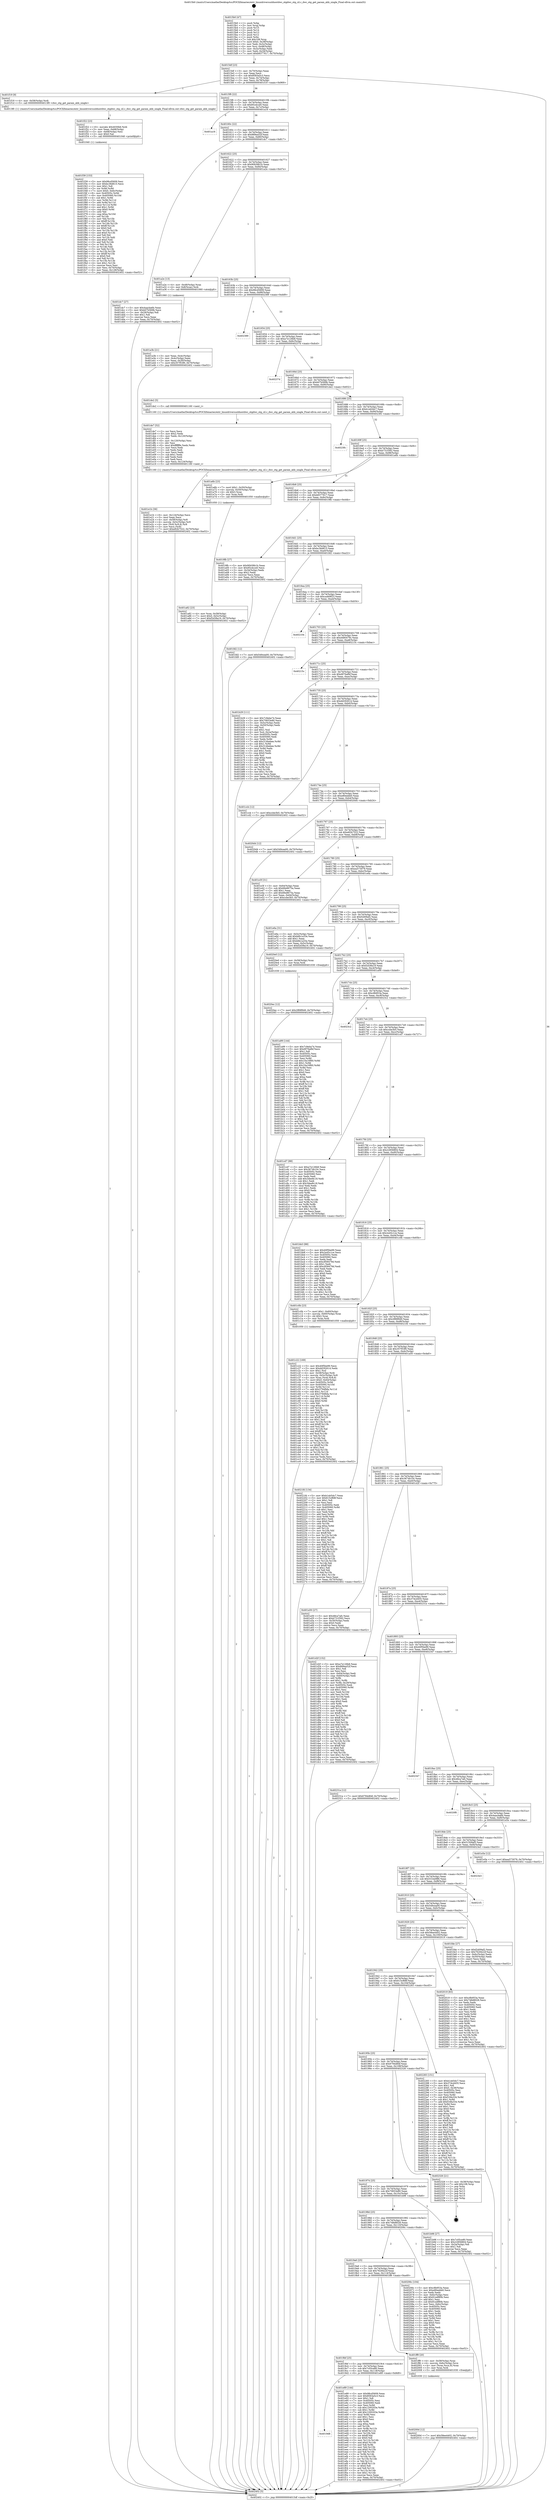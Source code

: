 digraph "0x4015b0" {
  label = "0x4015b0 (/mnt/c/Users/mathe/Desktop/tcc/POCII/binaries/extr_linuxdriversusbhostdwc_otgdwc_otg_cil.c_dwc_otg_get_param_ahb_single_Final-ollvm.out::main(0))"
  labelloc = "t"
  node[shape=record]

  Entry [label="",width=0.3,height=0.3,shape=circle,fillcolor=black,style=filled]
  "0x4015df" [label="{
     0x4015df [23]\l
     | [instrs]\l
     &nbsp;&nbsp;0x4015df \<+3\>: mov -0x70(%rbp),%eax\l
     &nbsp;&nbsp;0x4015e2 \<+2\>: mov %eax,%ecx\l
     &nbsp;&nbsp;0x4015e4 \<+6\>: sub $0x8583a5c3,%ecx\l
     &nbsp;&nbsp;0x4015ea \<+3\>: mov %eax,-0x74(%rbp)\l
     &nbsp;&nbsp;0x4015ed \<+3\>: mov %ecx,-0x78(%rbp)\l
     &nbsp;&nbsp;0x4015f0 \<+6\>: je 0000000000401f19 \<main+0x969\>\l
  }"]
  "0x401f19" [label="{
     0x401f19 [9]\l
     | [instrs]\l
     &nbsp;&nbsp;0x401f19 \<+4\>: mov -0x58(%rbp),%rdi\l
     &nbsp;&nbsp;0x401f1d \<+5\>: call 00000000004013f0 \<dwc_otg_get_param_ahb_single\>\l
     | [calls]\l
     &nbsp;&nbsp;0x4013f0 \{1\} (/mnt/c/Users/mathe/Desktop/tcc/POCII/binaries/extr_linuxdriversusbhostdwc_otgdwc_otg_cil.c_dwc_otg_get_param_ahb_single_Final-ollvm.out::dwc_otg_get_param_ahb_single)\l
  }"]
  "0x4015f6" [label="{
     0x4015f6 [22]\l
     | [instrs]\l
     &nbsp;&nbsp;0x4015f6 \<+5\>: jmp 00000000004015fb \<main+0x4b\>\l
     &nbsp;&nbsp;0x4015fb \<+3\>: mov -0x74(%rbp),%eax\l
     &nbsp;&nbsp;0x4015fe \<+5\>: sub $0x85cdcce0,%eax\l
     &nbsp;&nbsp;0x401603 \<+3\>: mov %eax,-0x7c(%rbp)\l
     &nbsp;&nbsp;0x401606 \<+6\>: je 0000000000401a16 \<main+0x466\>\l
  }"]
  Exit [label="",width=0.3,height=0.3,shape=circle,fillcolor=black,style=filled,peripheries=2]
  "0x401a16" [label="{
     0x401a16\l
  }", style=dashed]
  "0x40160c" [label="{
     0x40160c [22]\l
     | [instrs]\l
     &nbsp;&nbsp;0x40160c \<+5\>: jmp 0000000000401611 \<main+0x61\>\l
     &nbsp;&nbsp;0x401611 \<+3\>: mov -0x74(%rbp),%eax\l
     &nbsp;&nbsp;0x401614 \<+5\>: sub $0x889ea52f,%eax\l
     &nbsp;&nbsp;0x401619 \<+3\>: mov %eax,-0x80(%rbp)\l
     &nbsp;&nbsp;0x40161c \<+6\>: je 0000000000401dc7 \<main+0x817\>\l
  }"]
  "0x4020ec" [label="{
     0x4020ec [12]\l
     | [instrs]\l
     &nbsp;&nbsp;0x4020ec \<+7\>: movl $0x2f89f949,-0x70(%rbp)\l
     &nbsp;&nbsp;0x4020f3 \<+5\>: jmp 0000000000402402 \<main+0xe52\>\l
  }"]
  "0x401dc7" [label="{
     0x401dc7 [27]\l
     | [instrs]\l
     &nbsp;&nbsp;0x401dc7 \<+5\>: mov $0x4aacba6b,%eax\l
     &nbsp;&nbsp;0x401dcc \<+5\>: mov $0xb07b569b,%ecx\l
     &nbsp;&nbsp;0x401dd1 \<+3\>: mov -0x29(%rbp),%dl\l
     &nbsp;&nbsp;0x401dd4 \<+3\>: test $0x1,%dl\l
     &nbsp;&nbsp;0x401dd7 \<+3\>: cmovne %ecx,%eax\l
     &nbsp;&nbsp;0x401dda \<+3\>: mov %eax,-0x70(%rbp)\l
     &nbsp;&nbsp;0x401ddd \<+5\>: jmp 0000000000402402 \<main+0xe52\>\l
  }"]
  "0x401622" [label="{
     0x401622 [25]\l
     | [instrs]\l
     &nbsp;&nbsp;0x401622 \<+5\>: jmp 0000000000401627 \<main+0x77\>\l
     &nbsp;&nbsp;0x401627 \<+3\>: mov -0x74(%rbp),%eax\l
     &nbsp;&nbsp;0x40162a \<+5\>: sub $0x90b58b1b,%eax\l
     &nbsp;&nbsp;0x40162f \<+6\>: mov %eax,-0x84(%rbp)\l
     &nbsp;&nbsp;0x401635 \<+6\>: je 0000000000401a2e \<main+0x47e\>\l
  }"]
  "0x40200d" [label="{
     0x40200d [12]\l
     | [instrs]\l
     &nbsp;&nbsp;0x40200d \<+7\>: movl $0x58ee4402,-0x70(%rbp)\l
     &nbsp;&nbsp;0x402014 \<+5\>: jmp 0000000000402402 \<main+0xe52\>\l
  }"]
  "0x401a2e" [label="{
     0x401a2e [13]\l
     | [instrs]\l
     &nbsp;&nbsp;0x401a2e \<+4\>: mov -0x48(%rbp),%rax\l
     &nbsp;&nbsp;0x401a32 \<+4\>: mov 0x8(%rax),%rdi\l
     &nbsp;&nbsp;0x401a36 \<+5\>: call 0000000000401060 \<atoi@plt\>\l
     | [calls]\l
     &nbsp;&nbsp;0x401060 \{1\} (unknown)\l
  }"]
  "0x40163b" [label="{
     0x40163b [25]\l
     | [instrs]\l
     &nbsp;&nbsp;0x40163b \<+5\>: jmp 0000000000401640 \<main+0x90\>\l
     &nbsp;&nbsp;0x401640 \<+3\>: mov -0x74(%rbp),%eax\l
     &nbsp;&nbsp;0x401643 \<+5\>: sub $0x98cd5609,%eax\l
     &nbsp;&nbsp;0x401648 \<+6\>: mov %eax,-0x88(%rbp)\l
     &nbsp;&nbsp;0x40164e \<+6\>: je 0000000000402389 \<main+0xdd9\>\l
  }"]
  "0x401f39" [label="{
     0x401f39 [153]\l
     | [instrs]\l
     &nbsp;&nbsp;0x401f39 \<+5\>: mov $0x98cd5609,%esi\l
     &nbsp;&nbsp;0x401f3e \<+5\>: mov $0xbc36d615,%ecx\l
     &nbsp;&nbsp;0x401f43 \<+2\>: mov $0x1,%dl\l
     &nbsp;&nbsp;0x401f45 \<+3\>: xor %r8d,%r8d\l
     &nbsp;&nbsp;0x401f48 \<+7\>: movl $0x0,-0x6c(%rbp)\l
     &nbsp;&nbsp;0x401f4f \<+8\>: mov 0x40505c,%r9d\l
     &nbsp;&nbsp;0x401f57 \<+8\>: mov 0x405060,%r10d\l
     &nbsp;&nbsp;0x401f5f \<+4\>: sub $0x1,%r8d\l
     &nbsp;&nbsp;0x401f63 \<+3\>: mov %r9d,%r11d\l
     &nbsp;&nbsp;0x401f66 \<+3\>: add %r8d,%r11d\l
     &nbsp;&nbsp;0x401f69 \<+4\>: imul %r11d,%r9d\l
     &nbsp;&nbsp;0x401f6d \<+4\>: and $0x1,%r9d\l
     &nbsp;&nbsp;0x401f71 \<+4\>: cmp $0x0,%r9d\l
     &nbsp;&nbsp;0x401f75 \<+3\>: sete %bl\l
     &nbsp;&nbsp;0x401f78 \<+4\>: cmp $0xa,%r10d\l
     &nbsp;&nbsp;0x401f7c \<+4\>: setl %r14b\l
     &nbsp;&nbsp;0x401f80 \<+3\>: mov %bl,%r15b\l
     &nbsp;&nbsp;0x401f83 \<+4\>: xor $0xff,%r15b\l
     &nbsp;&nbsp;0x401f87 \<+3\>: mov %r14b,%r12b\l
     &nbsp;&nbsp;0x401f8a \<+4\>: xor $0xff,%r12b\l
     &nbsp;&nbsp;0x401f8e \<+3\>: xor $0x0,%dl\l
     &nbsp;&nbsp;0x401f91 \<+3\>: mov %r15b,%r13b\l
     &nbsp;&nbsp;0x401f94 \<+4\>: and $0x0,%r13b\l
     &nbsp;&nbsp;0x401f98 \<+2\>: and %dl,%bl\l
     &nbsp;&nbsp;0x401f9a \<+3\>: mov %r12b,%dil\l
     &nbsp;&nbsp;0x401f9d \<+4\>: and $0x0,%dil\l
     &nbsp;&nbsp;0x401fa1 \<+3\>: and %dl,%r14b\l
     &nbsp;&nbsp;0x401fa4 \<+3\>: or %bl,%r13b\l
     &nbsp;&nbsp;0x401fa7 \<+3\>: or %r14b,%dil\l
     &nbsp;&nbsp;0x401faa \<+3\>: xor %dil,%r13b\l
     &nbsp;&nbsp;0x401fad \<+3\>: or %r12b,%r15b\l
     &nbsp;&nbsp;0x401fb0 \<+4\>: xor $0xff,%r15b\l
     &nbsp;&nbsp;0x401fb4 \<+3\>: or $0x0,%dl\l
     &nbsp;&nbsp;0x401fb7 \<+3\>: and %dl,%r15b\l
     &nbsp;&nbsp;0x401fba \<+3\>: or %r15b,%r13b\l
     &nbsp;&nbsp;0x401fbd \<+4\>: test $0x1,%r13b\l
     &nbsp;&nbsp;0x401fc1 \<+3\>: cmovne %ecx,%esi\l
     &nbsp;&nbsp;0x401fc4 \<+3\>: mov %esi,-0x70(%rbp)\l
     &nbsp;&nbsp;0x401fc7 \<+6\>: mov %eax,-0x128(%rbp)\l
     &nbsp;&nbsp;0x401fcd \<+5\>: jmp 0000000000402402 \<main+0xe52\>\l
  }"]
  "0x402389" [label="{
     0x402389\l
  }", style=dashed]
  "0x401654" [label="{
     0x401654 [25]\l
     | [instrs]\l
     &nbsp;&nbsp;0x401654 \<+5\>: jmp 0000000000401659 \<main+0xa9\>\l
     &nbsp;&nbsp;0x401659 \<+3\>: mov -0x74(%rbp),%eax\l
     &nbsp;&nbsp;0x40165c \<+5\>: sub $0xa7e126b8,%eax\l
     &nbsp;&nbsp;0x401661 \<+6\>: mov %eax,-0x8c(%rbp)\l
     &nbsp;&nbsp;0x401667 \<+6\>: je 000000000040237d \<main+0xdcd\>\l
  }"]
  "0x401f22" [label="{
     0x401f22 [23]\l
     | [instrs]\l
     &nbsp;&nbsp;0x401f22 \<+10\>: movabs $0x4030b6,%rdi\l
     &nbsp;&nbsp;0x401f2c \<+3\>: mov %eax,-0x68(%rbp)\l
     &nbsp;&nbsp;0x401f2f \<+3\>: mov -0x68(%rbp),%esi\l
     &nbsp;&nbsp;0x401f32 \<+2\>: mov $0x0,%al\l
     &nbsp;&nbsp;0x401f34 \<+5\>: call 0000000000401040 \<printf@plt\>\l
     | [calls]\l
     &nbsp;&nbsp;0x401040 \{1\} (unknown)\l
  }"]
  "0x40237d" [label="{
     0x40237d\l
  }", style=dashed]
  "0x40166d" [label="{
     0x40166d [25]\l
     | [instrs]\l
     &nbsp;&nbsp;0x40166d \<+5\>: jmp 0000000000401672 \<main+0xc2\>\l
     &nbsp;&nbsp;0x401672 \<+3\>: mov -0x74(%rbp),%eax\l
     &nbsp;&nbsp;0x401675 \<+5\>: sub $0xb07b569b,%eax\l
     &nbsp;&nbsp;0x40167a \<+6\>: mov %eax,-0x90(%rbp)\l
     &nbsp;&nbsp;0x401680 \<+6\>: je 0000000000401de2 \<main+0x832\>\l
  }"]
  "0x4019d8" [label="{
     0x4019d8\l
  }", style=dashed]
  "0x401de2" [label="{
     0x401de2 [5]\l
     | [instrs]\l
     &nbsp;&nbsp;0x401de2 \<+5\>: call 0000000000401160 \<next_i\>\l
     | [calls]\l
     &nbsp;&nbsp;0x401160 \{1\} (/mnt/c/Users/mathe/Desktop/tcc/POCII/binaries/extr_linuxdriversusbhostdwc_otgdwc_otg_cil.c_dwc_otg_get_param_ahb_single_Final-ollvm.out::next_i)\l
  }"]
  "0x401686" [label="{
     0x401686 [25]\l
     | [instrs]\l
     &nbsp;&nbsp;0x401686 \<+5\>: jmp 000000000040168b \<main+0xdb\>\l
     &nbsp;&nbsp;0x40168b \<+3\>: mov -0x74(%rbp),%eax\l
     &nbsp;&nbsp;0x40168e \<+5\>: sub $0xb1eb5dc7,%eax\l
     &nbsp;&nbsp;0x401693 \<+6\>: mov %eax,-0x94(%rbp)\l
     &nbsp;&nbsp;0x401699 \<+6\>: je 00000000004023f4 \<main+0xe44\>\l
  }"]
  "0x401e89" [label="{
     0x401e89 [144]\l
     | [instrs]\l
     &nbsp;&nbsp;0x401e89 \<+5\>: mov $0x98cd5609,%eax\l
     &nbsp;&nbsp;0x401e8e \<+5\>: mov $0x8583a5c3,%ecx\l
     &nbsp;&nbsp;0x401e93 \<+2\>: mov $0x1,%dl\l
     &nbsp;&nbsp;0x401e95 \<+7\>: mov 0x40505c,%esi\l
     &nbsp;&nbsp;0x401e9c \<+7\>: mov 0x405060,%edi\l
     &nbsp;&nbsp;0x401ea3 \<+3\>: mov %esi,%r8d\l
     &nbsp;&nbsp;0x401ea6 \<+7\>: sub $0x1200203e,%r8d\l
     &nbsp;&nbsp;0x401ead \<+4\>: sub $0x1,%r8d\l
     &nbsp;&nbsp;0x401eb1 \<+7\>: add $0x1200203e,%r8d\l
     &nbsp;&nbsp;0x401eb8 \<+4\>: imul %r8d,%esi\l
     &nbsp;&nbsp;0x401ebc \<+3\>: and $0x1,%esi\l
     &nbsp;&nbsp;0x401ebf \<+3\>: cmp $0x0,%esi\l
     &nbsp;&nbsp;0x401ec2 \<+4\>: sete %r9b\l
     &nbsp;&nbsp;0x401ec6 \<+3\>: cmp $0xa,%edi\l
     &nbsp;&nbsp;0x401ec9 \<+4\>: setl %r10b\l
     &nbsp;&nbsp;0x401ecd \<+3\>: mov %r9b,%r11b\l
     &nbsp;&nbsp;0x401ed0 \<+4\>: xor $0xff,%r11b\l
     &nbsp;&nbsp;0x401ed4 \<+3\>: mov %r10b,%bl\l
     &nbsp;&nbsp;0x401ed7 \<+3\>: xor $0xff,%bl\l
     &nbsp;&nbsp;0x401eda \<+3\>: xor $0x0,%dl\l
     &nbsp;&nbsp;0x401edd \<+3\>: mov %r11b,%r14b\l
     &nbsp;&nbsp;0x401ee0 \<+4\>: and $0x0,%r14b\l
     &nbsp;&nbsp;0x401ee4 \<+3\>: and %dl,%r9b\l
     &nbsp;&nbsp;0x401ee7 \<+3\>: mov %bl,%r15b\l
     &nbsp;&nbsp;0x401eea \<+4\>: and $0x0,%r15b\l
     &nbsp;&nbsp;0x401eee \<+3\>: and %dl,%r10b\l
     &nbsp;&nbsp;0x401ef1 \<+3\>: or %r9b,%r14b\l
     &nbsp;&nbsp;0x401ef4 \<+3\>: or %r10b,%r15b\l
     &nbsp;&nbsp;0x401ef7 \<+3\>: xor %r15b,%r14b\l
     &nbsp;&nbsp;0x401efa \<+3\>: or %bl,%r11b\l
     &nbsp;&nbsp;0x401efd \<+4\>: xor $0xff,%r11b\l
     &nbsp;&nbsp;0x401f01 \<+3\>: or $0x0,%dl\l
     &nbsp;&nbsp;0x401f04 \<+3\>: and %dl,%r11b\l
     &nbsp;&nbsp;0x401f07 \<+3\>: or %r11b,%r14b\l
     &nbsp;&nbsp;0x401f0a \<+4\>: test $0x1,%r14b\l
     &nbsp;&nbsp;0x401f0e \<+3\>: cmovne %ecx,%eax\l
     &nbsp;&nbsp;0x401f11 \<+3\>: mov %eax,-0x70(%rbp)\l
     &nbsp;&nbsp;0x401f14 \<+5\>: jmp 0000000000402402 \<main+0xe52\>\l
  }"]
  "0x4023f4" [label="{
     0x4023f4\l
  }", style=dashed]
  "0x40169f" [label="{
     0x40169f [25]\l
     | [instrs]\l
     &nbsp;&nbsp;0x40169f \<+5\>: jmp 00000000004016a4 \<main+0xf4\>\l
     &nbsp;&nbsp;0x4016a4 \<+3\>: mov -0x74(%rbp),%eax\l
     &nbsp;&nbsp;0x4016a7 \<+5\>: sub $0xb731f392,%eax\l
     &nbsp;&nbsp;0x4016ac \<+6\>: mov %eax,-0x98(%rbp)\l
     &nbsp;&nbsp;0x4016b2 \<+6\>: je 0000000000401a6b \<main+0x4bb\>\l
  }"]
  "0x4019bf" [label="{
     0x4019bf [25]\l
     | [instrs]\l
     &nbsp;&nbsp;0x4019bf \<+5\>: jmp 00000000004019c4 \<main+0x414\>\l
     &nbsp;&nbsp;0x4019c4 \<+3\>: mov -0x74(%rbp),%eax\l
     &nbsp;&nbsp;0x4019c7 \<+5\>: sub $0x7c05ce80,%eax\l
     &nbsp;&nbsp;0x4019cc \<+6\>: mov %eax,-0x118(%rbp)\l
     &nbsp;&nbsp;0x4019d2 \<+6\>: je 0000000000401e89 \<main+0x8d9\>\l
  }"]
  "0x401a6b" [label="{
     0x401a6b [23]\l
     | [instrs]\l
     &nbsp;&nbsp;0x401a6b \<+7\>: movl $0x1,-0x50(%rbp)\l
     &nbsp;&nbsp;0x401a72 \<+4\>: movslq -0x50(%rbp),%rax\l
     &nbsp;&nbsp;0x401a76 \<+4\>: shl $0x3,%rax\l
     &nbsp;&nbsp;0x401a7a \<+3\>: mov %rax,%rdi\l
     &nbsp;&nbsp;0x401a7d \<+5\>: call 0000000000401050 \<malloc@plt\>\l
     | [calls]\l
     &nbsp;&nbsp;0x401050 \{1\} (unknown)\l
  }"]
  "0x4016b8" [label="{
     0x4016b8 [25]\l
     | [instrs]\l
     &nbsp;&nbsp;0x4016b8 \<+5\>: jmp 00000000004016bd \<main+0x10d\>\l
     &nbsp;&nbsp;0x4016bd \<+3\>: mov -0x74(%rbp),%eax\l
     &nbsp;&nbsp;0x4016c0 \<+5\>: sub $0xb8377617,%eax\l
     &nbsp;&nbsp;0x4016c5 \<+6\>: mov %eax,-0x9c(%rbp)\l
     &nbsp;&nbsp;0x4016cb \<+6\>: je 00000000004019fb \<main+0x44b\>\l
  }"]
  "0x401ff9" [label="{
     0x401ff9 [20]\l
     | [instrs]\l
     &nbsp;&nbsp;0x401ff9 \<+4\>: mov -0x58(%rbp),%rax\l
     &nbsp;&nbsp;0x401ffd \<+4\>: movslq -0x6c(%rbp),%rcx\l
     &nbsp;&nbsp;0x402001 \<+4\>: mov (%rax,%rcx,8),%rax\l
     &nbsp;&nbsp;0x402005 \<+3\>: mov %rax,%rdi\l
     &nbsp;&nbsp;0x402008 \<+5\>: call 0000000000401030 \<free@plt\>\l
     | [calls]\l
     &nbsp;&nbsp;0x401030 \{1\} (unknown)\l
  }"]
  "0x4019fb" [label="{
     0x4019fb [27]\l
     | [instrs]\l
     &nbsp;&nbsp;0x4019fb \<+5\>: mov $0x90b58b1b,%eax\l
     &nbsp;&nbsp;0x401a00 \<+5\>: mov $0x85cdcce0,%ecx\l
     &nbsp;&nbsp;0x401a05 \<+3\>: mov -0x34(%rbp),%edx\l
     &nbsp;&nbsp;0x401a08 \<+3\>: cmp $0x2,%edx\l
     &nbsp;&nbsp;0x401a0b \<+3\>: cmovne %ecx,%eax\l
     &nbsp;&nbsp;0x401a0e \<+3\>: mov %eax,-0x70(%rbp)\l
     &nbsp;&nbsp;0x401a11 \<+5\>: jmp 0000000000402402 \<main+0xe52\>\l
  }"]
  "0x4016d1" [label="{
     0x4016d1 [25]\l
     | [instrs]\l
     &nbsp;&nbsp;0x4016d1 \<+5\>: jmp 00000000004016d6 \<main+0x126\>\l
     &nbsp;&nbsp;0x4016d6 \<+3\>: mov -0x74(%rbp),%eax\l
     &nbsp;&nbsp;0x4016d9 \<+5\>: sub $0xbc36d615,%eax\l
     &nbsp;&nbsp;0x4016de \<+6\>: mov %eax,-0xa0(%rbp)\l
     &nbsp;&nbsp;0x4016e4 \<+6\>: je 0000000000401fd2 \<main+0xa22\>\l
  }"]
  "0x402402" [label="{
     0x402402 [5]\l
     | [instrs]\l
     &nbsp;&nbsp;0x402402 \<+5\>: jmp 00000000004015df \<main+0x2f\>\l
  }"]
  "0x4015b0" [label="{
     0x4015b0 [47]\l
     | [instrs]\l
     &nbsp;&nbsp;0x4015b0 \<+1\>: push %rbp\l
     &nbsp;&nbsp;0x4015b1 \<+3\>: mov %rsp,%rbp\l
     &nbsp;&nbsp;0x4015b4 \<+2\>: push %r15\l
     &nbsp;&nbsp;0x4015b6 \<+2\>: push %r14\l
     &nbsp;&nbsp;0x4015b8 \<+2\>: push %r13\l
     &nbsp;&nbsp;0x4015ba \<+2\>: push %r12\l
     &nbsp;&nbsp;0x4015bc \<+1\>: push %rbx\l
     &nbsp;&nbsp;0x4015bd \<+7\>: sub $0x108,%rsp\l
     &nbsp;&nbsp;0x4015c4 \<+7\>: movl $0x0,-0x38(%rbp)\l
     &nbsp;&nbsp;0x4015cb \<+3\>: mov %edi,-0x3c(%rbp)\l
     &nbsp;&nbsp;0x4015ce \<+4\>: mov %rsi,-0x48(%rbp)\l
     &nbsp;&nbsp;0x4015d2 \<+3\>: mov -0x3c(%rbp),%edi\l
     &nbsp;&nbsp;0x4015d5 \<+3\>: mov %edi,-0x34(%rbp)\l
     &nbsp;&nbsp;0x4015d8 \<+7\>: movl $0xb8377617,-0x70(%rbp)\l
  }"]
  "0x401a3b" [label="{
     0x401a3b [21]\l
     | [instrs]\l
     &nbsp;&nbsp;0x401a3b \<+3\>: mov %eax,-0x4c(%rbp)\l
     &nbsp;&nbsp;0x401a3e \<+3\>: mov -0x4c(%rbp),%eax\l
     &nbsp;&nbsp;0x401a41 \<+3\>: mov %eax,-0x30(%rbp)\l
     &nbsp;&nbsp;0x401a44 \<+7\>: movl $0x357f53f0,-0x70(%rbp)\l
     &nbsp;&nbsp;0x401a4b \<+5\>: jmp 0000000000402402 \<main+0xe52\>\l
  }"]
  "0x4019a6" [label="{
     0x4019a6 [25]\l
     | [instrs]\l
     &nbsp;&nbsp;0x4019a6 \<+5\>: jmp 00000000004019ab \<main+0x3fb\>\l
     &nbsp;&nbsp;0x4019ab \<+3\>: mov -0x74(%rbp),%eax\l
     &nbsp;&nbsp;0x4019ae \<+5\>: sub $0x7629422f,%eax\l
     &nbsp;&nbsp;0x4019b3 \<+6\>: mov %eax,-0x114(%rbp)\l
     &nbsp;&nbsp;0x4019b9 \<+6\>: je 0000000000401ff9 \<main+0xa49\>\l
  }"]
  "0x401fd2" [label="{
     0x401fd2 [12]\l
     | [instrs]\l
     &nbsp;&nbsp;0x401fd2 \<+7\>: movl $0x549cea00,-0x70(%rbp)\l
     &nbsp;&nbsp;0x401fd9 \<+5\>: jmp 0000000000402402 \<main+0xe52\>\l
  }"]
  "0x4016ea" [label="{
     0x4016ea [25]\l
     | [instrs]\l
     &nbsp;&nbsp;0x4016ea \<+5\>: jmp 00000000004016ef \<main+0x13f\>\l
     &nbsp;&nbsp;0x4016ef \<+3\>: mov -0x74(%rbp),%eax\l
     &nbsp;&nbsp;0x4016f2 \<+5\>: sub $0xca469f23,%eax\l
     &nbsp;&nbsp;0x4016f7 \<+6\>: mov %eax,-0xa4(%rbp)\l
     &nbsp;&nbsp;0x4016fd \<+6\>: je 0000000000402104 \<main+0xb54\>\l
  }"]
  "0x40206c" [label="{
     0x40206c [104]\l
     | [instrs]\l
     &nbsp;&nbsp;0x40206c \<+5\>: mov $0xc8b953a,%eax\l
     &nbsp;&nbsp;0x402071 \<+5\>: mov $0xe80eebb0,%ecx\l
     &nbsp;&nbsp;0x402076 \<+2\>: xor %edx,%edx\l
     &nbsp;&nbsp;0x402078 \<+3\>: mov -0x6c(%rbp),%esi\l
     &nbsp;&nbsp;0x40207b \<+6\>: add $0x91edf80b,%esi\l
     &nbsp;&nbsp;0x402081 \<+3\>: add $0x1,%esi\l
     &nbsp;&nbsp;0x402084 \<+6\>: sub $0x91edf80b,%esi\l
     &nbsp;&nbsp;0x40208a \<+3\>: mov %esi,-0x6c(%rbp)\l
     &nbsp;&nbsp;0x40208d \<+7\>: mov 0x40505c,%esi\l
     &nbsp;&nbsp;0x402094 \<+7\>: mov 0x405060,%edi\l
     &nbsp;&nbsp;0x40209b \<+3\>: sub $0x1,%edx\l
     &nbsp;&nbsp;0x40209e \<+3\>: mov %esi,%r8d\l
     &nbsp;&nbsp;0x4020a1 \<+3\>: add %edx,%r8d\l
     &nbsp;&nbsp;0x4020a4 \<+4\>: imul %r8d,%esi\l
     &nbsp;&nbsp;0x4020a8 \<+3\>: and $0x1,%esi\l
     &nbsp;&nbsp;0x4020ab \<+3\>: cmp $0x0,%esi\l
     &nbsp;&nbsp;0x4020ae \<+4\>: sete %r9b\l
     &nbsp;&nbsp;0x4020b2 \<+3\>: cmp $0xa,%edi\l
     &nbsp;&nbsp;0x4020b5 \<+4\>: setl %r10b\l
     &nbsp;&nbsp;0x4020b9 \<+3\>: mov %r9b,%r11b\l
     &nbsp;&nbsp;0x4020bc \<+3\>: and %r10b,%r11b\l
     &nbsp;&nbsp;0x4020bf \<+3\>: xor %r10b,%r9b\l
     &nbsp;&nbsp;0x4020c2 \<+3\>: or %r9b,%r11b\l
     &nbsp;&nbsp;0x4020c5 \<+4\>: test $0x1,%r11b\l
     &nbsp;&nbsp;0x4020c9 \<+3\>: cmovne %ecx,%eax\l
     &nbsp;&nbsp;0x4020cc \<+3\>: mov %eax,-0x70(%rbp)\l
     &nbsp;&nbsp;0x4020cf \<+5\>: jmp 0000000000402402 \<main+0xe52\>\l
  }"]
  "0x402104" [label="{
     0x402104\l
  }", style=dashed]
  "0x401703" [label="{
     0x401703 [25]\l
     | [instrs]\l
     &nbsp;&nbsp;0x401703 \<+5\>: jmp 0000000000401708 \<main+0x158\>\l
     &nbsp;&nbsp;0x401708 \<+3\>: mov -0x74(%rbp),%eax\l
     &nbsp;&nbsp;0x40170b \<+5\>: sub $0xd480479c,%eax\l
     &nbsp;&nbsp;0x401710 \<+6\>: mov %eax,-0xa8(%rbp)\l
     &nbsp;&nbsp;0x401716 \<+6\>: je 000000000040215c \<main+0xbac\>\l
  }"]
  "0x401e1b" [label="{
     0x401e1b [36]\l
     | [instrs]\l
     &nbsp;&nbsp;0x401e1b \<+6\>: mov -0x124(%rbp),%ecx\l
     &nbsp;&nbsp;0x401e21 \<+3\>: imul %eax,%ecx\l
     &nbsp;&nbsp;0x401e24 \<+4\>: mov -0x58(%rbp),%r8\l
     &nbsp;&nbsp;0x401e28 \<+4\>: movslq -0x5c(%rbp),%r9\l
     &nbsp;&nbsp;0x401e2c \<+4\>: mov (%r8,%r9,8),%r8\l
     &nbsp;&nbsp;0x401e30 \<+3\>: mov %ecx,(%r8)\l
     &nbsp;&nbsp;0x401e33 \<+7\>: movl $0xe82b7522,-0x70(%rbp)\l
     &nbsp;&nbsp;0x401e3a \<+5\>: jmp 0000000000402402 \<main+0xe52\>\l
  }"]
  "0x40215c" [label="{
     0x40215c\l
  }", style=dashed]
  "0x40171c" [label="{
     0x40171c [25]\l
     | [instrs]\l
     &nbsp;&nbsp;0x40171c \<+5\>: jmp 0000000000401721 \<main+0x171\>\l
     &nbsp;&nbsp;0x401721 \<+3\>: mov -0x74(%rbp),%eax\l
     &nbsp;&nbsp;0x401724 \<+5\>: sub $0xd976afbf,%eax\l
     &nbsp;&nbsp;0x401729 \<+6\>: mov %eax,-0xac(%rbp)\l
     &nbsp;&nbsp;0x40172f \<+6\>: je 0000000000401b29 \<main+0x579\>\l
  }"]
  "0x401de7" [label="{
     0x401de7 [52]\l
     | [instrs]\l
     &nbsp;&nbsp;0x401de7 \<+2\>: xor %ecx,%ecx\l
     &nbsp;&nbsp;0x401de9 \<+5\>: mov $0x2,%edx\l
     &nbsp;&nbsp;0x401dee \<+6\>: mov %edx,-0x120(%rbp)\l
     &nbsp;&nbsp;0x401df4 \<+1\>: cltd\l
     &nbsp;&nbsp;0x401df5 \<+6\>: mov -0x120(%rbp),%esi\l
     &nbsp;&nbsp;0x401dfb \<+2\>: idiv %esi\l
     &nbsp;&nbsp;0x401dfd \<+6\>: imul $0xfffffffe,%edx,%edx\l
     &nbsp;&nbsp;0x401e03 \<+2\>: mov %ecx,%edi\l
     &nbsp;&nbsp;0x401e05 \<+2\>: sub %edx,%edi\l
     &nbsp;&nbsp;0x401e07 \<+2\>: mov %ecx,%edx\l
     &nbsp;&nbsp;0x401e09 \<+3\>: sub $0x1,%edx\l
     &nbsp;&nbsp;0x401e0c \<+2\>: add %edx,%edi\l
     &nbsp;&nbsp;0x401e0e \<+2\>: sub %edi,%ecx\l
     &nbsp;&nbsp;0x401e10 \<+6\>: mov %ecx,-0x124(%rbp)\l
     &nbsp;&nbsp;0x401e16 \<+5\>: call 0000000000401160 \<next_i\>\l
     | [calls]\l
     &nbsp;&nbsp;0x401160 \{1\} (/mnt/c/Users/mathe/Desktop/tcc/POCII/binaries/extr_linuxdriversusbhostdwc_otgdwc_otg_cil.c_dwc_otg_get_param_ahb_single_Final-ollvm.out::next_i)\l
  }"]
  "0x401b29" [label="{
     0x401b29 [111]\l
     | [instrs]\l
     &nbsp;&nbsp;0x401b29 \<+5\>: mov $0x7c9eba74,%eax\l
     &nbsp;&nbsp;0x401b2e \<+5\>: mov $0x70653e80,%ecx\l
     &nbsp;&nbsp;0x401b33 \<+3\>: mov -0x5c(%rbp),%edx\l
     &nbsp;&nbsp;0x401b36 \<+3\>: cmp -0x50(%rbp),%edx\l
     &nbsp;&nbsp;0x401b39 \<+4\>: setl %sil\l
     &nbsp;&nbsp;0x401b3d \<+4\>: and $0x1,%sil\l
     &nbsp;&nbsp;0x401b41 \<+4\>: mov %sil,-0x2a(%rbp)\l
     &nbsp;&nbsp;0x401b45 \<+7\>: mov 0x40505c,%edx\l
     &nbsp;&nbsp;0x401b4c \<+7\>: mov 0x405060,%edi\l
     &nbsp;&nbsp;0x401b53 \<+3\>: mov %edx,%r8d\l
     &nbsp;&nbsp;0x401b56 \<+7\>: add $0x314bebee,%r8d\l
     &nbsp;&nbsp;0x401b5d \<+4\>: sub $0x1,%r8d\l
     &nbsp;&nbsp;0x401b61 \<+7\>: sub $0x314bebee,%r8d\l
     &nbsp;&nbsp;0x401b68 \<+4\>: imul %r8d,%edx\l
     &nbsp;&nbsp;0x401b6c \<+3\>: and $0x1,%edx\l
     &nbsp;&nbsp;0x401b6f \<+3\>: cmp $0x0,%edx\l
     &nbsp;&nbsp;0x401b72 \<+4\>: sete %sil\l
     &nbsp;&nbsp;0x401b76 \<+3\>: cmp $0xa,%edi\l
     &nbsp;&nbsp;0x401b79 \<+4\>: setl %r9b\l
     &nbsp;&nbsp;0x401b7d \<+3\>: mov %sil,%r10b\l
     &nbsp;&nbsp;0x401b80 \<+3\>: and %r9b,%r10b\l
     &nbsp;&nbsp;0x401b83 \<+3\>: xor %r9b,%sil\l
     &nbsp;&nbsp;0x401b86 \<+3\>: or %sil,%r10b\l
     &nbsp;&nbsp;0x401b89 \<+4\>: test $0x1,%r10b\l
     &nbsp;&nbsp;0x401b8d \<+3\>: cmovne %ecx,%eax\l
     &nbsp;&nbsp;0x401b90 \<+3\>: mov %eax,-0x70(%rbp)\l
     &nbsp;&nbsp;0x401b93 \<+5\>: jmp 0000000000402402 \<main+0xe52\>\l
  }"]
  "0x401735" [label="{
     0x401735 [25]\l
     | [instrs]\l
     &nbsp;&nbsp;0x401735 \<+5\>: jmp 000000000040173a \<main+0x18a\>\l
     &nbsp;&nbsp;0x40173a \<+3\>: mov -0x74(%rbp),%eax\l
     &nbsp;&nbsp;0x40173d \<+5\>: sub $0xdd292614,%eax\l
     &nbsp;&nbsp;0x401742 \<+6\>: mov %eax,-0xb0(%rbp)\l
     &nbsp;&nbsp;0x401748 \<+6\>: je 0000000000401ccb \<main+0x71b\>\l
  }"]
  "0x401c22" [label="{
     0x401c22 [169]\l
     | [instrs]\l
     &nbsp;&nbsp;0x401c22 \<+5\>: mov $0x40f5be99,%ecx\l
     &nbsp;&nbsp;0x401c27 \<+5\>: mov $0xdd292614,%edx\l
     &nbsp;&nbsp;0x401c2c \<+3\>: mov $0x1,%sil\l
     &nbsp;&nbsp;0x401c2f \<+4\>: mov -0x58(%rbp),%rdi\l
     &nbsp;&nbsp;0x401c33 \<+4\>: movslq -0x5c(%rbp),%r8\l
     &nbsp;&nbsp;0x401c37 \<+4\>: mov %rax,(%rdi,%r8,8)\l
     &nbsp;&nbsp;0x401c3b \<+7\>: movl $0x0,-0x64(%rbp)\l
     &nbsp;&nbsp;0x401c42 \<+8\>: mov 0x40505c,%r9d\l
     &nbsp;&nbsp;0x401c4a \<+8\>: mov 0x405060,%r10d\l
     &nbsp;&nbsp;0x401c52 \<+3\>: mov %r9d,%r11d\l
     &nbsp;&nbsp;0x401c55 \<+7\>: add $0x3794fbfa,%r11d\l
     &nbsp;&nbsp;0x401c5c \<+4\>: sub $0x1,%r11d\l
     &nbsp;&nbsp;0x401c60 \<+7\>: sub $0x3794fbfa,%r11d\l
     &nbsp;&nbsp;0x401c67 \<+4\>: imul %r11d,%r9d\l
     &nbsp;&nbsp;0x401c6b \<+4\>: and $0x1,%r9d\l
     &nbsp;&nbsp;0x401c6f \<+4\>: cmp $0x0,%r9d\l
     &nbsp;&nbsp;0x401c73 \<+3\>: sete %bl\l
     &nbsp;&nbsp;0x401c76 \<+4\>: cmp $0xa,%r10d\l
     &nbsp;&nbsp;0x401c7a \<+4\>: setl %r14b\l
     &nbsp;&nbsp;0x401c7e \<+3\>: mov %bl,%r15b\l
     &nbsp;&nbsp;0x401c81 \<+4\>: xor $0xff,%r15b\l
     &nbsp;&nbsp;0x401c85 \<+3\>: mov %r14b,%r12b\l
     &nbsp;&nbsp;0x401c88 \<+4\>: xor $0xff,%r12b\l
     &nbsp;&nbsp;0x401c8c \<+4\>: xor $0x1,%sil\l
     &nbsp;&nbsp;0x401c90 \<+3\>: mov %r15b,%r13b\l
     &nbsp;&nbsp;0x401c93 \<+4\>: and $0xff,%r13b\l
     &nbsp;&nbsp;0x401c97 \<+3\>: and %sil,%bl\l
     &nbsp;&nbsp;0x401c9a \<+3\>: mov %r12b,%al\l
     &nbsp;&nbsp;0x401c9d \<+2\>: and $0xff,%al\l
     &nbsp;&nbsp;0x401c9f \<+3\>: and %sil,%r14b\l
     &nbsp;&nbsp;0x401ca2 \<+3\>: or %bl,%r13b\l
     &nbsp;&nbsp;0x401ca5 \<+3\>: or %r14b,%al\l
     &nbsp;&nbsp;0x401ca8 \<+3\>: xor %al,%r13b\l
     &nbsp;&nbsp;0x401cab \<+3\>: or %r12b,%r15b\l
     &nbsp;&nbsp;0x401cae \<+4\>: xor $0xff,%r15b\l
     &nbsp;&nbsp;0x401cb2 \<+4\>: or $0x1,%sil\l
     &nbsp;&nbsp;0x401cb6 \<+3\>: and %sil,%r15b\l
     &nbsp;&nbsp;0x401cb9 \<+3\>: or %r15b,%r13b\l
     &nbsp;&nbsp;0x401cbc \<+4\>: test $0x1,%r13b\l
     &nbsp;&nbsp;0x401cc0 \<+3\>: cmovne %edx,%ecx\l
     &nbsp;&nbsp;0x401cc3 \<+3\>: mov %ecx,-0x70(%rbp)\l
     &nbsp;&nbsp;0x401cc6 \<+5\>: jmp 0000000000402402 \<main+0xe52\>\l
  }"]
  "0x401ccb" [label="{
     0x401ccb [12]\l
     | [instrs]\l
     &nbsp;&nbsp;0x401ccb \<+7\>: movl $0xccbe3b5,-0x70(%rbp)\l
     &nbsp;&nbsp;0x401cd2 \<+5\>: jmp 0000000000402402 \<main+0xe52\>\l
  }"]
  "0x40174e" [label="{
     0x40174e [25]\l
     | [instrs]\l
     &nbsp;&nbsp;0x40174e \<+5\>: jmp 0000000000401753 \<main+0x1a3\>\l
     &nbsp;&nbsp;0x401753 \<+3\>: mov -0x74(%rbp),%eax\l
     &nbsp;&nbsp;0x401756 \<+5\>: sub $0xe80eebb0,%eax\l
     &nbsp;&nbsp;0x40175b \<+6\>: mov %eax,-0xb4(%rbp)\l
     &nbsp;&nbsp;0x401761 \<+6\>: je 00000000004020d4 \<main+0xb24\>\l
  }"]
  "0x40198d" [label="{
     0x40198d [25]\l
     | [instrs]\l
     &nbsp;&nbsp;0x40198d \<+5\>: jmp 0000000000401992 \<main+0x3e2\>\l
     &nbsp;&nbsp;0x401992 \<+3\>: mov -0x74(%rbp),%eax\l
     &nbsp;&nbsp;0x401995 \<+5\>: sub $0x748d8028,%eax\l
     &nbsp;&nbsp;0x40199a \<+6\>: mov %eax,-0x110(%rbp)\l
     &nbsp;&nbsp;0x4019a0 \<+6\>: je 000000000040206c \<main+0xabc\>\l
  }"]
  "0x4020d4" [label="{
     0x4020d4 [12]\l
     | [instrs]\l
     &nbsp;&nbsp;0x4020d4 \<+7\>: movl $0x549cea00,-0x70(%rbp)\l
     &nbsp;&nbsp;0x4020db \<+5\>: jmp 0000000000402402 \<main+0xe52\>\l
  }"]
  "0x401767" [label="{
     0x401767 [25]\l
     | [instrs]\l
     &nbsp;&nbsp;0x401767 \<+5\>: jmp 000000000040176c \<main+0x1bc\>\l
     &nbsp;&nbsp;0x40176c \<+3\>: mov -0x74(%rbp),%eax\l
     &nbsp;&nbsp;0x40176f \<+5\>: sub $0xe82b7522,%eax\l
     &nbsp;&nbsp;0x401774 \<+6\>: mov %eax,-0xb8(%rbp)\l
     &nbsp;&nbsp;0x40177a \<+6\>: je 0000000000401e3f \<main+0x88f\>\l
  }"]
  "0x401b98" [label="{
     0x401b98 [27]\l
     | [instrs]\l
     &nbsp;&nbsp;0x401b98 \<+5\>: mov $0x7c05ce80,%eax\l
     &nbsp;&nbsp;0x401b9d \<+5\>: mov $0x22856804,%ecx\l
     &nbsp;&nbsp;0x401ba2 \<+3\>: mov -0x2a(%rbp),%dl\l
     &nbsp;&nbsp;0x401ba5 \<+3\>: test $0x1,%dl\l
     &nbsp;&nbsp;0x401ba8 \<+3\>: cmovne %ecx,%eax\l
     &nbsp;&nbsp;0x401bab \<+3\>: mov %eax,-0x70(%rbp)\l
     &nbsp;&nbsp;0x401bae \<+5\>: jmp 0000000000402402 \<main+0xe52\>\l
  }"]
  "0x401e3f" [label="{
     0x401e3f [31]\l
     | [instrs]\l
     &nbsp;&nbsp;0x401e3f \<+3\>: mov -0x64(%rbp),%eax\l
     &nbsp;&nbsp;0x401e42 \<+5\>: sub $0x66e8675a,%eax\l
     &nbsp;&nbsp;0x401e47 \<+3\>: add $0x1,%eax\l
     &nbsp;&nbsp;0x401e4a \<+5\>: add $0x66e8675a,%eax\l
     &nbsp;&nbsp;0x401e4f \<+3\>: mov %eax,-0x64(%rbp)\l
     &nbsp;&nbsp;0x401e52 \<+7\>: movl $0xccbe3b5,-0x70(%rbp)\l
     &nbsp;&nbsp;0x401e59 \<+5\>: jmp 0000000000402402 \<main+0xe52\>\l
  }"]
  "0x401780" [label="{
     0x401780 [25]\l
     | [instrs]\l
     &nbsp;&nbsp;0x401780 \<+5\>: jmp 0000000000401785 \<main+0x1d5\>\l
     &nbsp;&nbsp;0x401785 \<+3\>: mov -0x74(%rbp),%eax\l
     &nbsp;&nbsp;0x401788 \<+5\>: sub $0xea573079,%eax\l
     &nbsp;&nbsp;0x40178d \<+6\>: mov %eax,-0xbc(%rbp)\l
     &nbsp;&nbsp;0x401793 \<+6\>: je 0000000000401e6a \<main+0x8ba\>\l
  }"]
  "0x401974" [label="{
     0x401974 [25]\l
     | [instrs]\l
     &nbsp;&nbsp;0x401974 \<+5\>: jmp 0000000000401979 \<main+0x3c9\>\l
     &nbsp;&nbsp;0x401979 \<+3\>: mov -0x74(%rbp),%eax\l
     &nbsp;&nbsp;0x40197c \<+5\>: sub $0x70653e80,%eax\l
     &nbsp;&nbsp;0x401981 \<+6\>: mov %eax,-0x10c(%rbp)\l
     &nbsp;&nbsp;0x401987 \<+6\>: je 0000000000401b98 \<main+0x5e8\>\l
  }"]
  "0x401e6a" [label="{
     0x401e6a [31]\l
     | [instrs]\l
     &nbsp;&nbsp;0x401e6a \<+3\>: mov -0x5c(%rbp),%eax\l
     &nbsp;&nbsp;0x401e6d \<+5\>: add $0xb6b1a33e,%eax\l
     &nbsp;&nbsp;0x401e72 \<+3\>: add $0x1,%eax\l
     &nbsp;&nbsp;0x401e75 \<+5\>: sub $0xb6b1a33e,%eax\l
     &nbsp;&nbsp;0x401e7a \<+3\>: mov %eax,-0x5c(%rbp)\l
     &nbsp;&nbsp;0x401e7d \<+7\>: movl $0xf2d38a19,-0x70(%rbp)\l
     &nbsp;&nbsp;0x401e84 \<+5\>: jmp 0000000000402402 \<main+0xe52\>\l
  }"]
  "0x401799" [label="{
     0x401799 [25]\l
     | [instrs]\l
     &nbsp;&nbsp;0x401799 \<+5\>: jmp 000000000040179e \<main+0x1ee\>\l
     &nbsp;&nbsp;0x40179e \<+3\>: mov -0x74(%rbp),%eax\l
     &nbsp;&nbsp;0x4017a1 \<+5\>: sub $0xf2d09af2,%eax\l
     &nbsp;&nbsp;0x4017a6 \<+6\>: mov %eax,-0xc0(%rbp)\l
     &nbsp;&nbsp;0x4017ac \<+6\>: je 00000000004020e0 \<main+0xb30\>\l
  }"]
  "0x402326" [label="{
     0x402326 [21]\l
     | [instrs]\l
     &nbsp;&nbsp;0x402326 \<+3\>: mov -0x38(%rbp),%eax\l
     &nbsp;&nbsp;0x402329 \<+7\>: add $0x108,%rsp\l
     &nbsp;&nbsp;0x402330 \<+1\>: pop %rbx\l
     &nbsp;&nbsp;0x402331 \<+2\>: pop %r12\l
     &nbsp;&nbsp;0x402333 \<+2\>: pop %r13\l
     &nbsp;&nbsp;0x402335 \<+2\>: pop %r14\l
     &nbsp;&nbsp;0x402337 \<+2\>: pop %r15\l
     &nbsp;&nbsp;0x402339 \<+1\>: pop %rbp\l
     &nbsp;&nbsp;0x40233a \<+1\>: ret\l
  }"]
  "0x4020e0" [label="{
     0x4020e0 [12]\l
     | [instrs]\l
     &nbsp;&nbsp;0x4020e0 \<+4\>: mov -0x58(%rbp),%rax\l
     &nbsp;&nbsp;0x4020e4 \<+3\>: mov %rax,%rdi\l
     &nbsp;&nbsp;0x4020e7 \<+5\>: call 0000000000401030 \<free@plt\>\l
     | [calls]\l
     &nbsp;&nbsp;0x401030 \{1\} (unknown)\l
  }"]
  "0x4017b2" [label="{
     0x4017b2 [25]\l
     | [instrs]\l
     &nbsp;&nbsp;0x4017b2 \<+5\>: jmp 00000000004017b7 \<main+0x207\>\l
     &nbsp;&nbsp;0x4017b7 \<+3\>: mov -0x74(%rbp),%eax\l
     &nbsp;&nbsp;0x4017ba \<+5\>: sub $0xf2d38a19,%eax\l
     &nbsp;&nbsp;0x4017bf \<+6\>: mov %eax,-0xc4(%rbp)\l
     &nbsp;&nbsp;0x4017c5 \<+6\>: je 0000000000401a99 \<main+0x4e9\>\l
  }"]
  "0x40195b" [label="{
     0x40195b [25]\l
     | [instrs]\l
     &nbsp;&nbsp;0x40195b \<+5\>: jmp 0000000000401960 \<main+0x3b0\>\l
     &nbsp;&nbsp;0x401960 \<+3\>: mov -0x74(%rbp),%eax\l
     &nbsp;&nbsp;0x401963 \<+5\>: sub $0x6794d84f,%eax\l
     &nbsp;&nbsp;0x401968 \<+6\>: mov %eax,-0x108(%rbp)\l
     &nbsp;&nbsp;0x40196e \<+6\>: je 0000000000402326 \<main+0xd76\>\l
  }"]
  "0x401a99" [label="{
     0x401a99 [144]\l
     | [instrs]\l
     &nbsp;&nbsp;0x401a99 \<+5\>: mov $0x7c9eba74,%eax\l
     &nbsp;&nbsp;0x401a9e \<+5\>: mov $0xd976afbf,%ecx\l
     &nbsp;&nbsp;0x401aa3 \<+2\>: mov $0x1,%dl\l
     &nbsp;&nbsp;0x401aa5 \<+7\>: mov 0x40505c,%esi\l
     &nbsp;&nbsp;0x401aac \<+7\>: mov 0x405060,%edi\l
     &nbsp;&nbsp;0x401ab3 \<+3\>: mov %esi,%r8d\l
     &nbsp;&nbsp;0x401ab6 \<+7\>: sub $0x10a16f60,%r8d\l
     &nbsp;&nbsp;0x401abd \<+4\>: sub $0x1,%r8d\l
     &nbsp;&nbsp;0x401ac1 \<+7\>: add $0x10a16f60,%r8d\l
     &nbsp;&nbsp;0x401ac8 \<+4\>: imul %r8d,%esi\l
     &nbsp;&nbsp;0x401acc \<+3\>: and $0x1,%esi\l
     &nbsp;&nbsp;0x401acf \<+3\>: cmp $0x0,%esi\l
     &nbsp;&nbsp;0x401ad2 \<+4\>: sete %r9b\l
     &nbsp;&nbsp;0x401ad6 \<+3\>: cmp $0xa,%edi\l
     &nbsp;&nbsp;0x401ad9 \<+4\>: setl %r10b\l
     &nbsp;&nbsp;0x401add \<+3\>: mov %r9b,%r11b\l
     &nbsp;&nbsp;0x401ae0 \<+4\>: xor $0xff,%r11b\l
     &nbsp;&nbsp;0x401ae4 \<+3\>: mov %r10b,%bl\l
     &nbsp;&nbsp;0x401ae7 \<+3\>: xor $0xff,%bl\l
     &nbsp;&nbsp;0x401aea \<+3\>: xor $0x1,%dl\l
     &nbsp;&nbsp;0x401aed \<+3\>: mov %r11b,%r14b\l
     &nbsp;&nbsp;0x401af0 \<+4\>: and $0xff,%r14b\l
     &nbsp;&nbsp;0x401af4 \<+3\>: and %dl,%r9b\l
     &nbsp;&nbsp;0x401af7 \<+3\>: mov %bl,%r15b\l
     &nbsp;&nbsp;0x401afa \<+4\>: and $0xff,%r15b\l
     &nbsp;&nbsp;0x401afe \<+3\>: and %dl,%r10b\l
     &nbsp;&nbsp;0x401b01 \<+3\>: or %r9b,%r14b\l
     &nbsp;&nbsp;0x401b04 \<+3\>: or %r10b,%r15b\l
     &nbsp;&nbsp;0x401b07 \<+3\>: xor %r15b,%r14b\l
     &nbsp;&nbsp;0x401b0a \<+3\>: or %bl,%r11b\l
     &nbsp;&nbsp;0x401b0d \<+4\>: xor $0xff,%r11b\l
     &nbsp;&nbsp;0x401b11 \<+3\>: or $0x1,%dl\l
     &nbsp;&nbsp;0x401b14 \<+3\>: and %dl,%r11b\l
     &nbsp;&nbsp;0x401b17 \<+3\>: or %r11b,%r14b\l
     &nbsp;&nbsp;0x401b1a \<+4\>: test $0x1,%r14b\l
     &nbsp;&nbsp;0x401b1e \<+3\>: cmovne %ecx,%eax\l
     &nbsp;&nbsp;0x401b21 \<+3\>: mov %eax,-0x70(%rbp)\l
     &nbsp;&nbsp;0x401b24 \<+5\>: jmp 0000000000402402 \<main+0xe52\>\l
  }"]
  "0x4017cb" [label="{
     0x4017cb [25]\l
     | [instrs]\l
     &nbsp;&nbsp;0x4017cb \<+5\>: jmp 00000000004017d0 \<main+0x220\>\l
     &nbsp;&nbsp;0x4017d0 \<+3\>: mov -0x74(%rbp),%eax\l
     &nbsp;&nbsp;0x4017d3 \<+5\>: sub $0xc8b953a,%eax\l
     &nbsp;&nbsp;0x4017d8 \<+6\>: mov %eax,-0xc8(%rbp)\l
     &nbsp;&nbsp;0x4017de \<+6\>: je 00000000004023c2 \<main+0xe12\>\l
  }"]
  "0x402283" [label="{
     0x402283 [151]\l
     | [instrs]\l
     &nbsp;&nbsp;0x402283 \<+5\>: mov $0xb1eb5dc7,%eax\l
     &nbsp;&nbsp;0x402288 \<+5\>: mov $0x37dcd455,%ecx\l
     &nbsp;&nbsp;0x40228d \<+2\>: mov $0x1,%dl\l
     &nbsp;&nbsp;0x40228f \<+7\>: movl $0x0,-0x38(%rbp)\l
     &nbsp;&nbsp;0x402296 \<+7\>: mov 0x40505c,%esi\l
     &nbsp;&nbsp;0x40229d \<+7\>: mov 0x405060,%edi\l
     &nbsp;&nbsp;0x4022a4 \<+3\>: mov %esi,%r8d\l
     &nbsp;&nbsp;0x4022a7 \<+7\>: sub $0xf16fa334,%r8d\l
     &nbsp;&nbsp;0x4022ae \<+4\>: sub $0x1,%r8d\l
     &nbsp;&nbsp;0x4022b2 \<+7\>: add $0xf16fa334,%r8d\l
     &nbsp;&nbsp;0x4022b9 \<+4\>: imul %r8d,%esi\l
     &nbsp;&nbsp;0x4022bd \<+3\>: and $0x1,%esi\l
     &nbsp;&nbsp;0x4022c0 \<+3\>: cmp $0x0,%esi\l
     &nbsp;&nbsp;0x4022c3 \<+4\>: sete %r9b\l
     &nbsp;&nbsp;0x4022c7 \<+3\>: cmp $0xa,%edi\l
     &nbsp;&nbsp;0x4022ca \<+4\>: setl %r10b\l
     &nbsp;&nbsp;0x4022ce \<+3\>: mov %r9b,%r11b\l
     &nbsp;&nbsp;0x4022d1 \<+4\>: xor $0xff,%r11b\l
     &nbsp;&nbsp;0x4022d5 \<+3\>: mov %r10b,%bl\l
     &nbsp;&nbsp;0x4022d8 \<+3\>: xor $0xff,%bl\l
     &nbsp;&nbsp;0x4022db \<+3\>: xor $0x1,%dl\l
     &nbsp;&nbsp;0x4022de \<+3\>: mov %r11b,%r14b\l
     &nbsp;&nbsp;0x4022e1 \<+4\>: and $0xff,%r14b\l
     &nbsp;&nbsp;0x4022e5 \<+3\>: and %dl,%r9b\l
     &nbsp;&nbsp;0x4022e8 \<+3\>: mov %bl,%r15b\l
     &nbsp;&nbsp;0x4022eb \<+4\>: and $0xff,%r15b\l
     &nbsp;&nbsp;0x4022ef \<+3\>: and %dl,%r10b\l
     &nbsp;&nbsp;0x4022f2 \<+3\>: or %r9b,%r14b\l
     &nbsp;&nbsp;0x4022f5 \<+3\>: or %r10b,%r15b\l
     &nbsp;&nbsp;0x4022f8 \<+3\>: xor %r15b,%r14b\l
     &nbsp;&nbsp;0x4022fb \<+3\>: or %bl,%r11b\l
     &nbsp;&nbsp;0x4022fe \<+4\>: xor $0xff,%r11b\l
     &nbsp;&nbsp;0x402302 \<+3\>: or $0x1,%dl\l
     &nbsp;&nbsp;0x402305 \<+3\>: and %dl,%r11b\l
     &nbsp;&nbsp;0x402308 \<+3\>: or %r11b,%r14b\l
     &nbsp;&nbsp;0x40230b \<+4\>: test $0x1,%r14b\l
     &nbsp;&nbsp;0x40230f \<+3\>: cmovne %ecx,%eax\l
     &nbsp;&nbsp;0x402312 \<+3\>: mov %eax,-0x70(%rbp)\l
     &nbsp;&nbsp;0x402315 \<+5\>: jmp 0000000000402402 \<main+0xe52\>\l
  }"]
  "0x4023c2" [label="{
     0x4023c2\l
  }", style=dashed]
  "0x4017e4" [label="{
     0x4017e4 [25]\l
     | [instrs]\l
     &nbsp;&nbsp;0x4017e4 \<+5\>: jmp 00000000004017e9 \<main+0x239\>\l
     &nbsp;&nbsp;0x4017e9 \<+3\>: mov -0x74(%rbp),%eax\l
     &nbsp;&nbsp;0x4017ec \<+5\>: sub $0xccbe3b5,%eax\l
     &nbsp;&nbsp;0x4017f1 \<+6\>: mov %eax,-0xcc(%rbp)\l
     &nbsp;&nbsp;0x4017f7 \<+6\>: je 0000000000401cd7 \<main+0x727\>\l
  }"]
  "0x401942" [label="{
     0x401942 [25]\l
     | [instrs]\l
     &nbsp;&nbsp;0x401942 \<+5\>: jmp 0000000000401947 \<main+0x397\>\l
     &nbsp;&nbsp;0x401947 \<+3\>: mov -0x74(%rbp),%eax\l
     &nbsp;&nbsp;0x40194a \<+5\>: sub $0x615cf68f,%eax\l
     &nbsp;&nbsp;0x40194f \<+6\>: mov %eax,-0x104(%rbp)\l
     &nbsp;&nbsp;0x401955 \<+6\>: je 0000000000402283 \<main+0xcd3\>\l
  }"]
  "0x401cd7" [label="{
     0x401cd7 [88]\l
     | [instrs]\l
     &nbsp;&nbsp;0x401cd7 \<+5\>: mov $0xa7e126b8,%eax\l
     &nbsp;&nbsp;0x401cdc \<+5\>: mov $0x3674b10c,%ecx\l
     &nbsp;&nbsp;0x401ce1 \<+7\>: mov 0x40505c,%edx\l
     &nbsp;&nbsp;0x401ce8 \<+7\>: mov 0x405060,%esi\l
     &nbsp;&nbsp;0x401cef \<+2\>: mov %edx,%edi\l
     &nbsp;&nbsp;0x401cf1 \<+6\>: add $0x3dee8c18,%edi\l
     &nbsp;&nbsp;0x401cf7 \<+3\>: sub $0x1,%edi\l
     &nbsp;&nbsp;0x401cfa \<+6\>: sub $0x3dee8c18,%edi\l
     &nbsp;&nbsp;0x401d00 \<+3\>: imul %edi,%edx\l
     &nbsp;&nbsp;0x401d03 \<+3\>: and $0x1,%edx\l
     &nbsp;&nbsp;0x401d06 \<+3\>: cmp $0x0,%edx\l
     &nbsp;&nbsp;0x401d09 \<+4\>: sete %r8b\l
     &nbsp;&nbsp;0x401d0d \<+3\>: cmp $0xa,%esi\l
     &nbsp;&nbsp;0x401d10 \<+4\>: setl %r9b\l
     &nbsp;&nbsp;0x401d14 \<+3\>: mov %r8b,%r10b\l
     &nbsp;&nbsp;0x401d17 \<+3\>: and %r9b,%r10b\l
     &nbsp;&nbsp;0x401d1a \<+3\>: xor %r9b,%r8b\l
     &nbsp;&nbsp;0x401d1d \<+3\>: or %r8b,%r10b\l
     &nbsp;&nbsp;0x401d20 \<+4\>: test $0x1,%r10b\l
     &nbsp;&nbsp;0x401d24 \<+3\>: cmovne %ecx,%eax\l
     &nbsp;&nbsp;0x401d27 \<+3\>: mov %eax,-0x70(%rbp)\l
     &nbsp;&nbsp;0x401d2a \<+5\>: jmp 0000000000402402 \<main+0xe52\>\l
  }"]
  "0x4017fd" [label="{
     0x4017fd [25]\l
     | [instrs]\l
     &nbsp;&nbsp;0x4017fd \<+5\>: jmp 0000000000401802 \<main+0x252\>\l
     &nbsp;&nbsp;0x401802 \<+3\>: mov -0x74(%rbp),%eax\l
     &nbsp;&nbsp;0x401805 \<+5\>: sub $0x22856804,%eax\l
     &nbsp;&nbsp;0x40180a \<+6\>: mov %eax,-0xd0(%rbp)\l
     &nbsp;&nbsp;0x401810 \<+6\>: je 0000000000401bb3 \<main+0x603\>\l
  }"]
  "0x402019" [label="{
     0x402019 [83]\l
     | [instrs]\l
     &nbsp;&nbsp;0x402019 \<+5\>: mov $0xc8b953a,%eax\l
     &nbsp;&nbsp;0x40201e \<+5\>: mov $0x748d8028,%ecx\l
     &nbsp;&nbsp;0x402023 \<+2\>: xor %edx,%edx\l
     &nbsp;&nbsp;0x402025 \<+7\>: mov 0x40505c,%esi\l
     &nbsp;&nbsp;0x40202c \<+7\>: mov 0x405060,%edi\l
     &nbsp;&nbsp;0x402033 \<+3\>: sub $0x1,%edx\l
     &nbsp;&nbsp;0x402036 \<+3\>: mov %esi,%r8d\l
     &nbsp;&nbsp;0x402039 \<+3\>: add %edx,%r8d\l
     &nbsp;&nbsp;0x40203c \<+4\>: imul %r8d,%esi\l
     &nbsp;&nbsp;0x402040 \<+3\>: and $0x1,%esi\l
     &nbsp;&nbsp;0x402043 \<+3\>: cmp $0x0,%esi\l
     &nbsp;&nbsp;0x402046 \<+4\>: sete %r9b\l
     &nbsp;&nbsp;0x40204a \<+3\>: cmp $0xa,%edi\l
     &nbsp;&nbsp;0x40204d \<+4\>: setl %r10b\l
     &nbsp;&nbsp;0x402051 \<+3\>: mov %r9b,%r11b\l
     &nbsp;&nbsp;0x402054 \<+3\>: and %r10b,%r11b\l
     &nbsp;&nbsp;0x402057 \<+3\>: xor %r10b,%r9b\l
     &nbsp;&nbsp;0x40205a \<+3\>: or %r9b,%r11b\l
     &nbsp;&nbsp;0x40205d \<+4\>: test $0x1,%r11b\l
     &nbsp;&nbsp;0x402061 \<+3\>: cmovne %ecx,%eax\l
     &nbsp;&nbsp;0x402064 \<+3\>: mov %eax,-0x70(%rbp)\l
     &nbsp;&nbsp;0x402067 \<+5\>: jmp 0000000000402402 \<main+0xe52\>\l
  }"]
  "0x401bb3" [label="{
     0x401bb3 [88]\l
     | [instrs]\l
     &nbsp;&nbsp;0x401bb3 \<+5\>: mov $0x40f5be99,%eax\l
     &nbsp;&nbsp;0x401bb8 \<+5\>: mov $0x2e45c1ce,%ecx\l
     &nbsp;&nbsp;0x401bbd \<+7\>: mov 0x40505c,%edx\l
     &nbsp;&nbsp;0x401bc4 \<+7\>: mov 0x405060,%esi\l
     &nbsp;&nbsp;0x401bcb \<+2\>: mov %edx,%edi\l
     &nbsp;&nbsp;0x401bcd \<+6\>: sub $0xc858479d,%edi\l
     &nbsp;&nbsp;0x401bd3 \<+3\>: sub $0x1,%edi\l
     &nbsp;&nbsp;0x401bd6 \<+6\>: add $0xc858479d,%edi\l
     &nbsp;&nbsp;0x401bdc \<+3\>: imul %edi,%edx\l
     &nbsp;&nbsp;0x401bdf \<+3\>: and $0x1,%edx\l
     &nbsp;&nbsp;0x401be2 \<+3\>: cmp $0x0,%edx\l
     &nbsp;&nbsp;0x401be5 \<+4\>: sete %r8b\l
     &nbsp;&nbsp;0x401be9 \<+3\>: cmp $0xa,%esi\l
     &nbsp;&nbsp;0x401bec \<+4\>: setl %r9b\l
     &nbsp;&nbsp;0x401bf0 \<+3\>: mov %r8b,%r10b\l
     &nbsp;&nbsp;0x401bf3 \<+3\>: and %r9b,%r10b\l
     &nbsp;&nbsp;0x401bf6 \<+3\>: xor %r9b,%r8b\l
     &nbsp;&nbsp;0x401bf9 \<+3\>: or %r8b,%r10b\l
     &nbsp;&nbsp;0x401bfc \<+4\>: test $0x1,%r10b\l
     &nbsp;&nbsp;0x401c00 \<+3\>: cmovne %ecx,%eax\l
     &nbsp;&nbsp;0x401c03 \<+3\>: mov %eax,-0x70(%rbp)\l
     &nbsp;&nbsp;0x401c06 \<+5\>: jmp 0000000000402402 \<main+0xe52\>\l
  }"]
  "0x401816" [label="{
     0x401816 [25]\l
     | [instrs]\l
     &nbsp;&nbsp;0x401816 \<+5\>: jmp 000000000040181b \<main+0x26b\>\l
     &nbsp;&nbsp;0x40181b \<+3\>: mov -0x74(%rbp),%eax\l
     &nbsp;&nbsp;0x40181e \<+5\>: sub $0x2e45c1ce,%eax\l
     &nbsp;&nbsp;0x401823 \<+6\>: mov %eax,-0xd4(%rbp)\l
     &nbsp;&nbsp;0x401829 \<+6\>: je 0000000000401c0b \<main+0x65b\>\l
  }"]
  "0x401929" [label="{
     0x401929 [25]\l
     | [instrs]\l
     &nbsp;&nbsp;0x401929 \<+5\>: jmp 000000000040192e \<main+0x37e\>\l
     &nbsp;&nbsp;0x40192e \<+3\>: mov -0x74(%rbp),%eax\l
     &nbsp;&nbsp;0x401931 \<+5\>: sub $0x58ee4402,%eax\l
     &nbsp;&nbsp;0x401936 \<+6\>: mov %eax,-0x100(%rbp)\l
     &nbsp;&nbsp;0x40193c \<+6\>: je 0000000000402019 \<main+0xa69\>\l
  }"]
  "0x401c0b" [label="{
     0x401c0b [23]\l
     | [instrs]\l
     &nbsp;&nbsp;0x401c0b \<+7\>: movl $0x1,-0x60(%rbp)\l
     &nbsp;&nbsp;0x401c12 \<+4\>: movslq -0x60(%rbp),%rax\l
     &nbsp;&nbsp;0x401c16 \<+4\>: shl $0x2,%rax\l
     &nbsp;&nbsp;0x401c1a \<+3\>: mov %rax,%rdi\l
     &nbsp;&nbsp;0x401c1d \<+5\>: call 0000000000401050 \<malloc@plt\>\l
     | [calls]\l
     &nbsp;&nbsp;0x401050 \{1\} (unknown)\l
  }"]
  "0x40182f" [label="{
     0x40182f [25]\l
     | [instrs]\l
     &nbsp;&nbsp;0x40182f \<+5\>: jmp 0000000000401834 \<main+0x284\>\l
     &nbsp;&nbsp;0x401834 \<+3\>: mov -0x74(%rbp),%eax\l
     &nbsp;&nbsp;0x401837 \<+5\>: sub $0x2f89f949,%eax\l
     &nbsp;&nbsp;0x40183c \<+6\>: mov %eax,-0xd8(%rbp)\l
     &nbsp;&nbsp;0x401842 \<+6\>: je 00000000004021fd \<main+0xc4d\>\l
  }"]
  "0x401fde" [label="{
     0x401fde [27]\l
     | [instrs]\l
     &nbsp;&nbsp;0x401fde \<+5\>: mov $0xf2d09af2,%eax\l
     &nbsp;&nbsp;0x401fe3 \<+5\>: mov $0x7629422f,%ecx\l
     &nbsp;&nbsp;0x401fe8 \<+3\>: mov -0x6c(%rbp),%edx\l
     &nbsp;&nbsp;0x401feb \<+3\>: cmp -0x50(%rbp),%edx\l
     &nbsp;&nbsp;0x401fee \<+3\>: cmovl %ecx,%eax\l
     &nbsp;&nbsp;0x401ff1 \<+3\>: mov %eax,-0x70(%rbp)\l
     &nbsp;&nbsp;0x401ff4 \<+5\>: jmp 0000000000402402 \<main+0xe52\>\l
  }"]
  "0x4021fd" [label="{
     0x4021fd [134]\l
     | [instrs]\l
     &nbsp;&nbsp;0x4021fd \<+5\>: mov $0xb1eb5dc7,%eax\l
     &nbsp;&nbsp;0x402202 \<+5\>: mov $0x615cf68f,%ecx\l
     &nbsp;&nbsp;0x402207 \<+2\>: mov $0x1,%dl\l
     &nbsp;&nbsp;0x402209 \<+2\>: xor %esi,%esi\l
     &nbsp;&nbsp;0x40220b \<+7\>: mov 0x40505c,%edi\l
     &nbsp;&nbsp;0x402212 \<+8\>: mov 0x405060,%r8d\l
     &nbsp;&nbsp;0x40221a \<+3\>: sub $0x1,%esi\l
     &nbsp;&nbsp;0x40221d \<+3\>: mov %edi,%r9d\l
     &nbsp;&nbsp;0x402220 \<+3\>: add %esi,%r9d\l
     &nbsp;&nbsp;0x402223 \<+4\>: imul %r9d,%edi\l
     &nbsp;&nbsp;0x402227 \<+3\>: and $0x1,%edi\l
     &nbsp;&nbsp;0x40222a \<+3\>: cmp $0x0,%edi\l
     &nbsp;&nbsp;0x40222d \<+4\>: sete %r10b\l
     &nbsp;&nbsp;0x402231 \<+4\>: cmp $0xa,%r8d\l
     &nbsp;&nbsp;0x402235 \<+4\>: setl %r11b\l
     &nbsp;&nbsp;0x402239 \<+3\>: mov %r10b,%bl\l
     &nbsp;&nbsp;0x40223c \<+3\>: xor $0xff,%bl\l
     &nbsp;&nbsp;0x40223f \<+3\>: mov %r11b,%r14b\l
     &nbsp;&nbsp;0x402242 \<+4\>: xor $0xff,%r14b\l
     &nbsp;&nbsp;0x402246 \<+3\>: xor $0x1,%dl\l
     &nbsp;&nbsp;0x402249 \<+3\>: mov %bl,%r15b\l
     &nbsp;&nbsp;0x40224c \<+4\>: and $0xff,%r15b\l
     &nbsp;&nbsp;0x402250 \<+3\>: and %dl,%r10b\l
     &nbsp;&nbsp;0x402253 \<+3\>: mov %r14b,%r12b\l
     &nbsp;&nbsp;0x402256 \<+4\>: and $0xff,%r12b\l
     &nbsp;&nbsp;0x40225a \<+3\>: and %dl,%r11b\l
     &nbsp;&nbsp;0x40225d \<+3\>: or %r10b,%r15b\l
     &nbsp;&nbsp;0x402260 \<+3\>: or %r11b,%r12b\l
     &nbsp;&nbsp;0x402263 \<+3\>: xor %r12b,%r15b\l
     &nbsp;&nbsp;0x402266 \<+3\>: or %r14b,%bl\l
     &nbsp;&nbsp;0x402269 \<+3\>: xor $0xff,%bl\l
     &nbsp;&nbsp;0x40226c \<+3\>: or $0x1,%dl\l
     &nbsp;&nbsp;0x40226f \<+2\>: and %dl,%bl\l
     &nbsp;&nbsp;0x402271 \<+3\>: or %bl,%r15b\l
     &nbsp;&nbsp;0x402274 \<+4\>: test $0x1,%r15b\l
     &nbsp;&nbsp;0x402278 \<+3\>: cmovne %ecx,%eax\l
     &nbsp;&nbsp;0x40227b \<+3\>: mov %eax,-0x70(%rbp)\l
     &nbsp;&nbsp;0x40227e \<+5\>: jmp 0000000000402402 \<main+0xe52\>\l
  }"]
  "0x401848" [label="{
     0x401848 [25]\l
     | [instrs]\l
     &nbsp;&nbsp;0x401848 \<+5\>: jmp 000000000040184d \<main+0x29d\>\l
     &nbsp;&nbsp;0x40184d \<+3\>: mov -0x74(%rbp),%eax\l
     &nbsp;&nbsp;0x401850 \<+5\>: sub $0x357f53f0,%eax\l
     &nbsp;&nbsp;0x401855 \<+6\>: mov %eax,-0xdc(%rbp)\l
     &nbsp;&nbsp;0x40185b \<+6\>: je 0000000000401a50 \<main+0x4a0\>\l
  }"]
  "0x401910" [label="{
     0x401910 [25]\l
     | [instrs]\l
     &nbsp;&nbsp;0x401910 \<+5\>: jmp 0000000000401915 \<main+0x365\>\l
     &nbsp;&nbsp;0x401915 \<+3\>: mov -0x74(%rbp),%eax\l
     &nbsp;&nbsp;0x401918 \<+5\>: sub $0x549cea00,%eax\l
     &nbsp;&nbsp;0x40191d \<+6\>: mov %eax,-0xfc(%rbp)\l
     &nbsp;&nbsp;0x401923 \<+6\>: je 0000000000401fde \<main+0xa2e\>\l
  }"]
  "0x401a50" [label="{
     0x401a50 [27]\l
     | [instrs]\l
     &nbsp;&nbsp;0x401a50 \<+5\>: mov $0x48ca7afc,%eax\l
     &nbsp;&nbsp;0x401a55 \<+5\>: mov $0xb731f392,%ecx\l
     &nbsp;&nbsp;0x401a5a \<+3\>: mov -0x30(%rbp),%edx\l
     &nbsp;&nbsp;0x401a5d \<+3\>: cmp $0x0,%edx\l
     &nbsp;&nbsp;0x401a60 \<+3\>: cmove %ecx,%eax\l
     &nbsp;&nbsp;0x401a63 \<+3\>: mov %eax,-0x70(%rbp)\l
     &nbsp;&nbsp;0x401a66 \<+5\>: jmp 0000000000402402 \<main+0xe52\>\l
  }"]
  "0x401861" [label="{
     0x401861 [25]\l
     | [instrs]\l
     &nbsp;&nbsp;0x401861 \<+5\>: jmp 0000000000401866 \<main+0x2b6\>\l
     &nbsp;&nbsp;0x401866 \<+3\>: mov -0x74(%rbp),%eax\l
     &nbsp;&nbsp;0x401869 \<+5\>: sub $0x3674b10c,%eax\l
     &nbsp;&nbsp;0x40186e \<+6\>: mov %eax,-0xe0(%rbp)\l
     &nbsp;&nbsp;0x401874 \<+6\>: je 0000000000401d2f \<main+0x77f\>\l
  }"]
  "0x401a82" [label="{
     0x401a82 [23]\l
     | [instrs]\l
     &nbsp;&nbsp;0x401a82 \<+4\>: mov %rax,-0x58(%rbp)\l
     &nbsp;&nbsp;0x401a86 \<+7\>: movl $0x0,-0x5c(%rbp)\l
     &nbsp;&nbsp;0x401a8d \<+7\>: movl $0xf2d38a19,-0x70(%rbp)\l
     &nbsp;&nbsp;0x401a94 \<+5\>: jmp 0000000000402402 \<main+0xe52\>\l
  }"]
  "0x4021f1" [label="{
     0x4021f1\l
  }", style=dashed]
  "0x401d2f" [label="{
     0x401d2f [152]\l
     | [instrs]\l
     &nbsp;&nbsp;0x401d2f \<+5\>: mov $0xa7e126b8,%eax\l
     &nbsp;&nbsp;0x401d34 \<+5\>: mov $0x889ea52f,%ecx\l
     &nbsp;&nbsp;0x401d39 \<+2\>: mov $0x1,%dl\l
     &nbsp;&nbsp;0x401d3b \<+2\>: xor %esi,%esi\l
     &nbsp;&nbsp;0x401d3d \<+3\>: mov -0x64(%rbp),%edi\l
     &nbsp;&nbsp;0x401d40 \<+3\>: cmp -0x60(%rbp),%edi\l
     &nbsp;&nbsp;0x401d43 \<+4\>: setl %r8b\l
     &nbsp;&nbsp;0x401d47 \<+4\>: and $0x1,%r8b\l
     &nbsp;&nbsp;0x401d4b \<+4\>: mov %r8b,-0x29(%rbp)\l
     &nbsp;&nbsp;0x401d4f \<+7\>: mov 0x40505c,%edi\l
     &nbsp;&nbsp;0x401d56 \<+8\>: mov 0x405060,%r9d\l
     &nbsp;&nbsp;0x401d5e \<+3\>: sub $0x1,%esi\l
     &nbsp;&nbsp;0x401d61 \<+3\>: mov %edi,%r10d\l
     &nbsp;&nbsp;0x401d64 \<+3\>: add %esi,%r10d\l
     &nbsp;&nbsp;0x401d67 \<+4\>: imul %r10d,%edi\l
     &nbsp;&nbsp;0x401d6b \<+3\>: and $0x1,%edi\l
     &nbsp;&nbsp;0x401d6e \<+3\>: cmp $0x0,%edi\l
     &nbsp;&nbsp;0x401d71 \<+4\>: sete %r8b\l
     &nbsp;&nbsp;0x401d75 \<+4\>: cmp $0xa,%r9d\l
     &nbsp;&nbsp;0x401d79 \<+4\>: setl %r11b\l
     &nbsp;&nbsp;0x401d7d \<+3\>: mov %r8b,%bl\l
     &nbsp;&nbsp;0x401d80 \<+3\>: xor $0xff,%bl\l
     &nbsp;&nbsp;0x401d83 \<+3\>: mov %r11b,%r14b\l
     &nbsp;&nbsp;0x401d86 \<+4\>: xor $0xff,%r14b\l
     &nbsp;&nbsp;0x401d8a \<+3\>: xor $0x0,%dl\l
     &nbsp;&nbsp;0x401d8d \<+3\>: mov %bl,%r15b\l
     &nbsp;&nbsp;0x401d90 \<+4\>: and $0x0,%r15b\l
     &nbsp;&nbsp;0x401d94 \<+3\>: and %dl,%r8b\l
     &nbsp;&nbsp;0x401d97 \<+3\>: mov %r14b,%r12b\l
     &nbsp;&nbsp;0x401d9a \<+4\>: and $0x0,%r12b\l
     &nbsp;&nbsp;0x401d9e \<+3\>: and %dl,%r11b\l
     &nbsp;&nbsp;0x401da1 \<+3\>: or %r8b,%r15b\l
     &nbsp;&nbsp;0x401da4 \<+3\>: or %r11b,%r12b\l
     &nbsp;&nbsp;0x401da7 \<+3\>: xor %r12b,%r15b\l
     &nbsp;&nbsp;0x401daa \<+3\>: or %r14b,%bl\l
     &nbsp;&nbsp;0x401dad \<+3\>: xor $0xff,%bl\l
     &nbsp;&nbsp;0x401db0 \<+3\>: or $0x0,%dl\l
     &nbsp;&nbsp;0x401db3 \<+2\>: and %dl,%bl\l
     &nbsp;&nbsp;0x401db5 \<+3\>: or %bl,%r15b\l
     &nbsp;&nbsp;0x401db8 \<+4\>: test $0x1,%r15b\l
     &nbsp;&nbsp;0x401dbc \<+3\>: cmovne %ecx,%eax\l
     &nbsp;&nbsp;0x401dbf \<+3\>: mov %eax,-0x70(%rbp)\l
     &nbsp;&nbsp;0x401dc2 \<+5\>: jmp 0000000000402402 \<main+0xe52\>\l
  }"]
  "0x40187a" [label="{
     0x40187a [25]\l
     | [instrs]\l
     &nbsp;&nbsp;0x40187a \<+5\>: jmp 000000000040187f \<main+0x2cf\>\l
     &nbsp;&nbsp;0x40187f \<+3\>: mov -0x74(%rbp),%eax\l
     &nbsp;&nbsp;0x401882 \<+5\>: sub $0x37dcd455,%eax\l
     &nbsp;&nbsp;0x401887 \<+6\>: mov %eax,-0xe4(%rbp)\l
     &nbsp;&nbsp;0x40188d \<+6\>: je 000000000040231a \<main+0xd6a\>\l
  }"]
  "0x4018f7" [label="{
     0x4018f7 [25]\l
     | [instrs]\l
     &nbsp;&nbsp;0x4018f7 \<+5\>: jmp 00000000004018fc \<main+0x34c\>\l
     &nbsp;&nbsp;0x4018fc \<+3\>: mov -0x74(%rbp),%eax\l
     &nbsp;&nbsp;0x4018ff \<+5\>: sub $0x531be986,%eax\l
     &nbsp;&nbsp;0x401904 \<+6\>: mov %eax,-0xf8(%rbp)\l
     &nbsp;&nbsp;0x40190a \<+6\>: je 00000000004021f1 \<main+0xc41\>\l
  }"]
  "0x40231a" [label="{
     0x40231a [12]\l
     | [instrs]\l
     &nbsp;&nbsp;0x40231a \<+7\>: movl $0x6794d84f,-0x70(%rbp)\l
     &nbsp;&nbsp;0x402321 \<+5\>: jmp 0000000000402402 \<main+0xe52\>\l
  }"]
  "0x401893" [label="{
     0x401893 [25]\l
     | [instrs]\l
     &nbsp;&nbsp;0x401893 \<+5\>: jmp 0000000000401898 \<main+0x2e8\>\l
     &nbsp;&nbsp;0x401898 \<+3\>: mov -0x74(%rbp),%eax\l
     &nbsp;&nbsp;0x40189b \<+5\>: sub $0x40f5be99,%eax\l
     &nbsp;&nbsp;0x4018a0 \<+6\>: mov %eax,-0xe8(%rbp)\l
     &nbsp;&nbsp;0x4018a6 \<+6\>: je 0000000000402347 \<main+0xd97\>\l
  }"]
  "0x4023e3" [label="{
     0x4023e3\l
  }", style=dashed]
  "0x402347" [label="{
     0x402347\l
  }", style=dashed]
  "0x4018ac" [label="{
     0x4018ac [25]\l
     | [instrs]\l
     &nbsp;&nbsp;0x4018ac \<+5\>: jmp 00000000004018b1 \<main+0x301\>\l
     &nbsp;&nbsp;0x4018b1 \<+3\>: mov -0x74(%rbp),%eax\l
     &nbsp;&nbsp;0x4018b4 \<+5\>: sub $0x48ca7afc,%eax\l
     &nbsp;&nbsp;0x4018b9 \<+6\>: mov %eax,-0xec(%rbp)\l
     &nbsp;&nbsp;0x4018bf \<+6\>: je 00000000004020f8 \<main+0xb48\>\l
  }"]
  "0x4018de" [label="{
     0x4018de [25]\l
     | [instrs]\l
     &nbsp;&nbsp;0x4018de \<+5\>: jmp 00000000004018e3 \<main+0x333\>\l
     &nbsp;&nbsp;0x4018e3 \<+3\>: mov -0x74(%rbp),%eax\l
     &nbsp;&nbsp;0x4018e6 \<+5\>: sub $0x51509af5,%eax\l
     &nbsp;&nbsp;0x4018eb \<+6\>: mov %eax,-0xf4(%rbp)\l
     &nbsp;&nbsp;0x4018f1 \<+6\>: je 00000000004023e3 \<main+0xe33\>\l
  }"]
  "0x4020f8" [label="{
     0x4020f8\l
  }", style=dashed]
  "0x4018c5" [label="{
     0x4018c5 [25]\l
     | [instrs]\l
     &nbsp;&nbsp;0x4018c5 \<+5\>: jmp 00000000004018ca \<main+0x31a\>\l
     &nbsp;&nbsp;0x4018ca \<+3\>: mov -0x74(%rbp),%eax\l
     &nbsp;&nbsp;0x4018cd \<+5\>: sub $0x4aacba6b,%eax\l
     &nbsp;&nbsp;0x4018d2 \<+6\>: mov %eax,-0xf0(%rbp)\l
     &nbsp;&nbsp;0x4018d8 \<+6\>: je 0000000000401e5e \<main+0x8ae\>\l
  }"]
  "0x401e5e" [label="{
     0x401e5e [12]\l
     | [instrs]\l
     &nbsp;&nbsp;0x401e5e \<+7\>: movl $0xea573079,-0x70(%rbp)\l
     &nbsp;&nbsp;0x401e65 \<+5\>: jmp 0000000000402402 \<main+0xe52\>\l
  }"]
  Entry -> "0x4015b0" [label=" 1"]
  "0x4015df" -> "0x401f19" [label=" 1"]
  "0x4015df" -> "0x4015f6" [label=" 36"]
  "0x402326" -> Exit [label=" 1"]
  "0x4015f6" -> "0x401a16" [label=" 0"]
  "0x4015f6" -> "0x40160c" [label=" 36"]
  "0x40231a" -> "0x402402" [label=" 1"]
  "0x40160c" -> "0x401dc7" [label=" 2"]
  "0x40160c" -> "0x401622" [label=" 34"]
  "0x402283" -> "0x402402" [label=" 1"]
  "0x401622" -> "0x401a2e" [label=" 1"]
  "0x401622" -> "0x40163b" [label=" 33"]
  "0x4021fd" -> "0x402402" [label=" 1"]
  "0x40163b" -> "0x402389" [label=" 0"]
  "0x40163b" -> "0x401654" [label=" 33"]
  "0x4020ec" -> "0x402402" [label=" 1"]
  "0x401654" -> "0x40237d" [label=" 0"]
  "0x401654" -> "0x40166d" [label=" 33"]
  "0x4020e0" -> "0x4020ec" [label=" 1"]
  "0x40166d" -> "0x401de2" [label=" 1"]
  "0x40166d" -> "0x401686" [label=" 32"]
  "0x4020d4" -> "0x402402" [label=" 1"]
  "0x401686" -> "0x4023f4" [label=" 0"]
  "0x401686" -> "0x40169f" [label=" 32"]
  "0x40206c" -> "0x402402" [label=" 1"]
  "0x40169f" -> "0x401a6b" [label=" 1"]
  "0x40169f" -> "0x4016b8" [label=" 31"]
  "0x40200d" -> "0x402402" [label=" 1"]
  "0x4016b8" -> "0x4019fb" [label=" 1"]
  "0x4016b8" -> "0x4016d1" [label=" 30"]
  "0x4019fb" -> "0x402402" [label=" 1"]
  "0x4015b0" -> "0x4015df" [label=" 1"]
  "0x402402" -> "0x4015df" [label=" 36"]
  "0x401a2e" -> "0x401a3b" [label=" 1"]
  "0x401a3b" -> "0x402402" [label=" 1"]
  "0x401ff9" -> "0x40200d" [label=" 1"]
  "0x4016d1" -> "0x401fd2" [label=" 1"]
  "0x4016d1" -> "0x4016ea" [label=" 29"]
  "0x401fd2" -> "0x402402" [label=" 1"]
  "0x4016ea" -> "0x402104" [label=" 0"]
  "0x4016ea" -> "0x401703" [label=" 29"]
  "0x401f39" -> "0x402402" [label=" 1"]
  "0x401703" -> "0x40215c" [label=" 0"]
  "0x401703" -> "0x40171c" [label=" 29"]
  "0x401f19" -> "0x401f22" [label=" 1"]
  "0x40171c" -> "0x401b29" [label=" 2"]
  "0x40171c" -> "0x401735" [label=" 27"]
  "0x401e89" -> "0x402402" [label=" 1"]
  "0x401735" -> "0x401ccb" [label=" 1"]
  "0x401735" -> "0x40174e" [label=" 26"]
  "0x4019bf" -> "0x4019d8" [label=" 0"]
  "0x40174e" -> "0x4020d4" [label=" 1"]
  "0x40174e" -> "0x401767" [label=" 25"]
  "0x4019bf" -> "0x401e89" [label=" 1"]
  "0x401767" -> "0x401e3f" [label=" 1"]
  "0x401767" -> "0x401780" [label=" 24"]
  "0x402019" -> "0x402402" [label=" 1"]
  "0x401780" -> "0x401e6a" [label=" 1"]
  "0x401780" -> "0x401799" [label=" 23"]
  "0x4019a6" -> "0x401ff9" [label=" 1"]
  "0x401799" -> "0x4020e0" [label=" 1"]
  "0x401799" -> "0x4017b2" [label=" 22"]
  "0x401fde" -> "0x402402" [label=" 2"]
  "0x4017b2" -> "0x401a99" [label=" 2"]
  "0x4017b2" -> "0x4017cb" [label=" 20"]
  "0x40198d" -> "0x40206c" [label=" 1"]
  "0x4017cb" -> "0x4023c2" [label=" 0"]
  "0x4017cb" -> "0x4017e4" [label=" 20"]
  "0x401f22" -> "0x401f39" [label=" 1"]
  "0x4017e4" -> "0x401cd7" [label=" 2"]
  "0x4017e4" -> "0x4017fd" [label=" 18"]
  "0x401e5e" -> "0x402402" [label=" 1"]
  "0x4017fd" -> "0x401bb3" [label=" 1"]
  "0x4017fd" -> "0x401816" [label=" 17"]
  "0x401e3f" -> "0x402402" [label=" 1"]
  "0x401816" -> "0x401c0b" [label=" 1"]
  "0x401816" -> "0x40182f" [label=" 16"]
  "0x401de7" -> "0x401e1b" [label=" 1"]
  "0x40182f" -> "0x4021fd" [label=" 1"]
  "0x40182f" -> "0x401848" [label=" 15"]
  "0x401de2" -> "0x401de7" [label=" 1"]
  "0x401848" -> "0x401a50" [label=" 1"]
  "0x401848" -> "0x401861" [label=" 14"]
  "0x401a50" -> "0x402402" [label=" 1"]
  "0x401a6b" -> "0x401a82" [label=" 1"]
  "0x401a82" -> "0x402402" [label=" 1"]
  "0x401a99" -> "0x402402" [label=" 2"]
  "0x401b29" -> "0x402402" [label=" 2"]
  "0x401d2f" -> "0x402402" [label=" 2"]
  "0x401861" -> "0x401d2f" [label=" 2"]
  "0x401861" -> "0x40187a" [label=" 12"]
  "0x401cd7" -> "0x402402" [label=" 2"]
  "0x40187a" -> "0x40231a" [label=" 1"]
  "0x40187a" -> "0x401893" [label=" 11"]
  "0x401c22" -> "0x402402" [label=" 1"]
  "0x401893" -> "0x402347" [label=" 0"]
  "0x401893" -> "0x4018ac" [label=" 11"]
  "0x401c0b" -> "0x401c22" [label=" 1"]
  "0x4018ac" -> "0x4020f8" [label=" 0"]
  "0x4018ac" -> "0x4018c5" [label=" 11"]
  "0x401b98" -> "0x402402" [label=" 2"]
  "0x4018c5" -> "0x401e5e" [label=" 1"]
  "0x4018c5" -> "0x4018de" [label=" 10"]
  "0x401bb3" -> "0x402402" [label=" 1"]
  "0x4018de" -> "0x4023e3" [label=" 0"]
  "0x4018de" -> "0x4018f7" [label=" 10"]
  "0x401ccb" -> "0x402402" [label=" 1"]
  "0x4018f7" -> "0x4021f1" [label=" 0"]
  "0x4018f7" -> "0x401910" [label=" 10"]
  "0x401dc7" -> "0x402402" [label=" 2"]
  "0x401910" -> "0x401fde" [label=" 2"]
  "0x401910" -> "0x401929" [label=" 8"]
  "0x401e1b" -> "0x402402" [label=" 1"]
  "0x401929" -> "0x402019" [label=" 1"]
  "0x401929" -> "0x401942" [label=" 7"]
  "0x401e6a" -> "0x402402" [label=" 1"]
  "0x401942" -> "0x402283" [label=" 1"]
  "0x401942" -> "0x40195b" [label=" 6"]
  "0x40198d" -> "0x4019a6" [label=" 2"]
  "0x40195b" -> "0x402326" [label=" 1"]
  "0x40195b" -> "0x401974" [label=" 5"]
  "0x4019a6" -> "0x4019bf" [label=" 1"]
  "0x401974" -> "0x401b98" [label=" 2"]
  "0x401974" -> "0x40198d" [label=" 3"]
}

